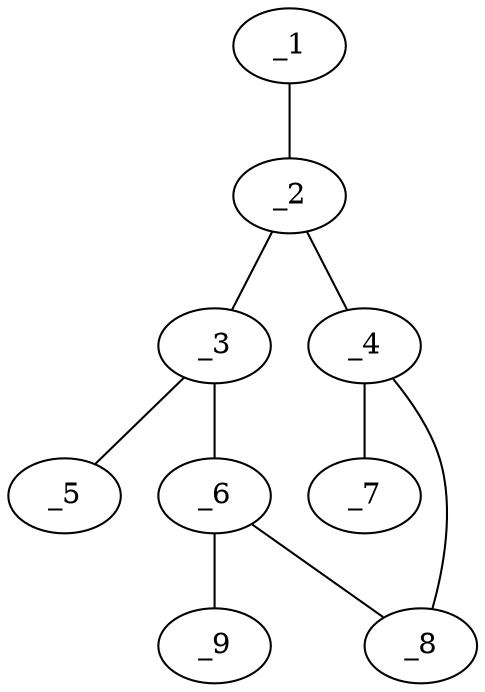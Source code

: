 graph molid60892 {
	_1	 [charge=0,
		chem=2,
		symbol="O  ",
		x="3.7601",
		y="1.6739"];
	_2	 [charge=0,
		chem=1,
		symbol="C  ",
		x="3.7601",
		y="0.6739"];
	_1 -- _2	 [valence=2];
	_3	 [charge=0,
		chem=4,
		symbol="N  ",
		x="2.9511",
		y="0.0861"];
	_2 -- _3	 [valence=1];
	_4	 [charge=0,
		chem=1,
		symbol="C  ",
		x="4.5691",
		y="0.0861"];
	_2 -- _4	 [valence=1];
	_5	 [charge=0,
		chem=1,
		symbol="C  ",
		x=2,
		y="0.3952"];
	_3 -- _5	 [valence=1];
	_6	 [charge=0,
		chem=1,
		symbol="C  ",
		x="3.2601",
		y="-0.8649"];
	_3 -- _6	 [valence=1];
	_7	 [charge=0,
		chem=10,
		symbol="Br ",
		x="5.5201",
		y="0.3952"];
	_4 -- _7	 [valence=1];
	_8	 [charge=0,
		chem=5,
		symbol="S  ",
		x="4.2601",
		y="-0.8649"];
	_4 -- _8	 [valence=1];
	_6 -- _8	 [valence=1];
	_9	 [charge=0,
		chem=5,
		symbol="S  ",
		x="2.6723",
		y="-1.6739"];
	_6 -- _9	 [valence=2];
}
